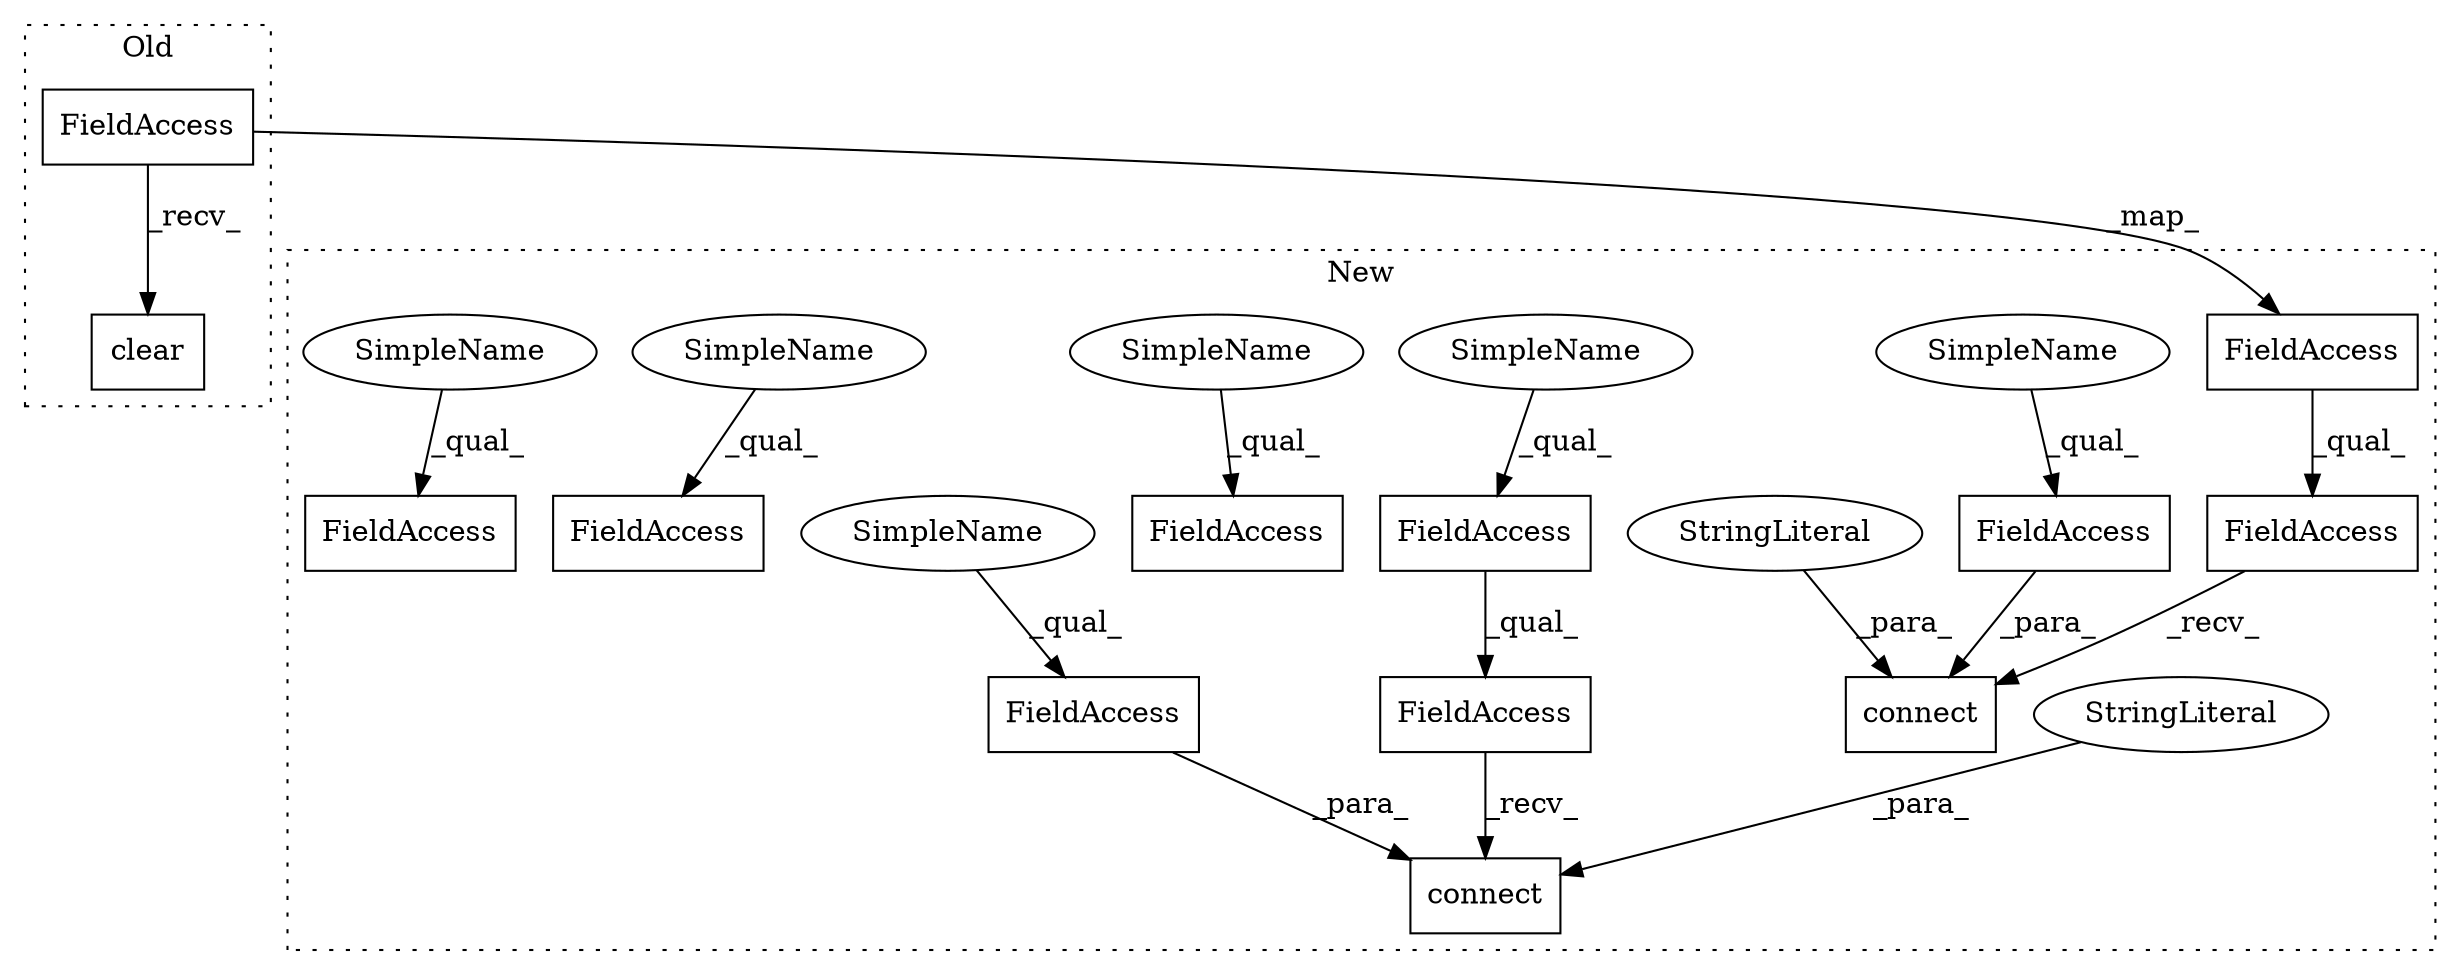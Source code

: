digraph G {
subgraph cluster0 {
1 [label="clear" a="32" s="16361" l="7" shape="box"];
11 [label="FieldAccess" a="22" s="16351" l="9" shape="box"];
label = "Old";
style="dotted";
}
subgraph cluster1 {
2 [label="connect" a="32" s="19791,19825" l="8,1" shape="box"];
3 [label="FieldAccess" a="22" s="19771" l="19" shape="box"];
4 [label="FieldAccess" a="22" s="19814" l="11" shape="box"];
5 [label="FieldAccess" a="22" s="19771" l="9" shape="box"];
6 [label="StringLiteral" a="45" s="19799" l="14" shape="ellipse"];
7 [label="FieldAccess" a="22" s="19749" l="11" shape="box"];
8 [label="connect" a="32" s="19726,19760" l="8,1" shape="box"];
9 [label="FieldAccess" a="22" s="19706" l="19" shape="box"];
10 [label="StringLiteral" a="45" s="19734" l="14" shape="ellipse"];
12 [label="FieldAccess" a="22" s="19706" l="9" shape="box"];
13 [label="FieldAccess" a="22" s="19679" l="16" shape="box"];
14 [label="FieldAccess" a="22" s="18919" l="9" shape="box"];
15 [label="FieldAccess" a="22" s="18856" l="9" shape="box"];
16 [label="SimpleName" a="42" s="19771" l="4" shape="ellipse"];
17 [label="SimpleName" a="42" s="19749" l="4" shape="ellipse"];
18 [label="SimpleName" a="42" s="18856" l="4" shape="ellipse"];
19 [label="SimpleName" a="42" s="19814" l="4" shape="ellipse"];
20 [label="SimpleName" a="42" s="18919" l="4" shape="ellipse"];
21 [label="SimpleName" a="42" s="19679" l="4" shape="ellipse"];
label = "New";
style="dotted";
}
3 -> 2 [label="_recv_"];
4 -> 2 [label="_para_"];
5 -> 3 [label="_qual_"];
6 -> 2 [label="_para_"];
7 -> 8 [label="_para_"];
9 -> 8 [label="_recv_"];
10 -> 8 [label="_para_"];
11 -> 12 [label="_map_"];
11 -> 1 [label="_recv_"];
12 -> 9 [label="_qual_"];
16 -> 5 [label="_qual_"];
17 -> 7 [label="_qual_"];
18 -> 15 [label="_qual_"];
19 -> 4 [label="_qual_"];
20 -> 14 [label="_qual_"];
21 -> 13 [label="_qual_"];
}